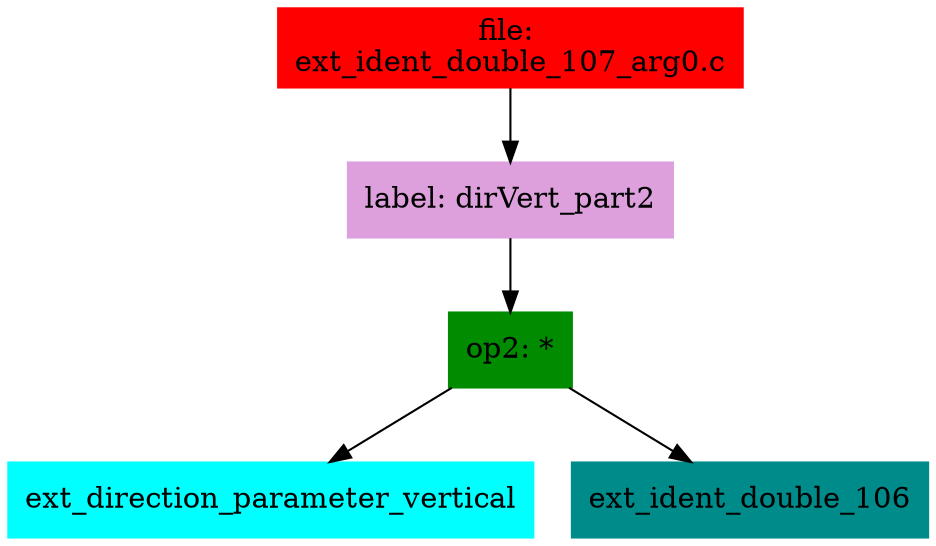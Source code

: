 digraph G {
node [shape=box]

0 [label="file: 
ext_ident_double_107_arg0.c",color=red, style=filled]
1 [label="label: dirVert_part2",color=plum, style=filled]
0 -> 1
2 [label="op2: *",color=green4, style=filled]
1 -> 2
3 [label="ext_direction_parameter_vertical",color=cyan1, style=filled]
2 -> 3
4 [label="ext_ident_double_106",color=cyan4, style=filled]
2 -> 4


}

